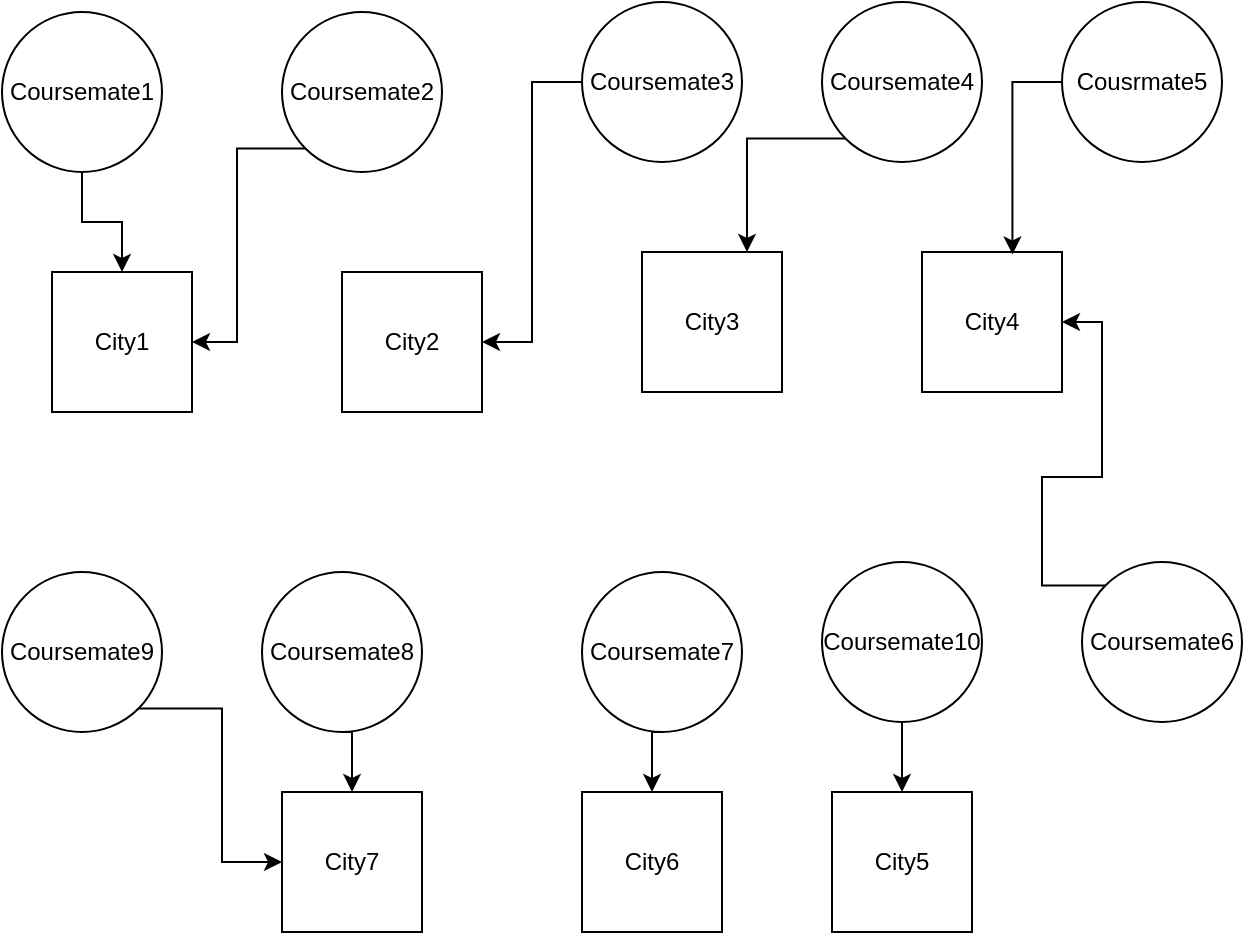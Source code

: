 <mxfile version="24.4.4" type="device" pages="3">
  <diagram name="cities" id="vONN2WbV4worP-fXFHtB">
    <mxGraphModel dx="1050" dy="618" grid="1" gridSize="10" guides="1" tooltips="1" connect="1" arrows="1" fold="1" page="1" pageScale="1" pageWidth="827" pageHeight="1169" math="0" shadow="0">
      <root>
        <mxCell id="0" />
        <mxCell id="1" parent="0" />
        <mxCell id="1RnMHLeXBQuDwbI-Tmk2-1" style="edgeStyle=orthogonalEdgeStyle;rounded=0;orthogonalLoop=1;jettySize=auto;html=1;exitX=0.5;exitY=1;exitDx=0;exitDy=0;entryX=0.5;entryY=0;entryDx=0;entryDy=0;" edge="1" parent="1" source="a0KcNTK2wqsa43Ha6C7Q-1" target="a0KcNTK2wqsa43Ha6C7Q-11">
          <mxGeometry relative="1" as="geometry" />
        </mxCell>
        <mxCell id="a0KcNTK2wqsa43Ha6C7Q-1" value="Coursemate1" style="ellipse;whiteSpace=wrap;html=1;aspect=fixed;" parent="1" vertex="1">
          <mxGeometry x="20" y="80" width="80" height="80" as="geometry" />
        </mxCell>
        <mxCell id="1RnMHLeXBQuDwbI-Tmk2-4" style="edgeStyle=orthogonalEdgeStyle;rounded=0;orthogonalLoop=1;jettySize=auto;html=1;exitX=0;exitY=0.5;exitDx=0;exitDy=0;entryX=1;entryY=0.5;entryDx=0;entryDy=0;" edge="1" parent="1" source="a0KcNTK2wqsa43Ha6C7Q-2" target="a0KcNTK2wqsa43Ha6C7Q-13">
          <mxGeometry relative="1" as="geometry" />
        </mxCell>
        <mxCell id="a0KcNTK2wqsa43Ha6C7Q-2" value="Coursemate3" style="ellipse;whiteSpace=wrap;html=1;aspect=fixed;" parent="1" vertex="1">
          <mxGeometry x="310" y="75" width="80" height="80" as="geometry" />
        </mxCell>
        <mxCell id="1RnMHLeXBQuDwbI-Tmk2-2" style="edgeStyle=orthogonalEdgeStyle;rounded=0;orthogonalLoop=1;jettySize=auto;html=1;exitX=0;exitY=1;exitDx=0;exitDy=0;entryX=1;entryY=0.5;entryDx=0;entryDy=0;" edge="1" parent="1" source="a0KcNTK2wqsa43Ha6C7Q-3" target="a0KcNTK2wqsa43Ha6C7Q-11">
          <mxGeometry relative="1" as="geometry" />
        </mxCell>
        <mxCell id="a0KcNTK2wqsa43Ha6C7Q-3" value="Coursemate2" style="ellipse;whiteSpace=wrap;html=1;aspect=fixed;" parent="1" vertex="1">
          <mxGeometry x="160" y="80" width="80" height="80" as="geometry" />
        </mxCell>
        <mxCell id="1RnMHLeXBQuDwbI-Tmk2-9" style="edgeStyle=orthogonalEdgeStyle;rounded=0;orthogonalLoop=1;jettySize=auto;html=1;exitX=0.5;exitY=1;exitDx=0;exitDy=0;entryX=0.5;entryY=0;entryDx=0;entryDy=0;" edge="1" parent="1" source="a0KcNTK2wqsa43Ha6C7Q-4" target="a0KcNTK2wqsa43Ha6C7Q-12">
          <mxGeometry relative="1" as="geometry" />
        </mxCell>
        <mxCell id="a0KcNTK2wqsa43Ha6C7Q-4" value="Coursemate7" style="ellipse;whiteSpace=wrap;html=1;aspect=fixed;" parent="1" vertex="1">
          <mxGeometry x="310" y="360" width="80" height="80" as="geometry" />
        </mxCell>
        <mxCell id="1RnMHLeXBQuDwbI-Tmk2-5" style="edgeStyle=orthogonalEdgeStyle;rounded=0;orthogonalLoop=1;jettySize=auto;html=1;exitX=0;exitY=1;exitDx=0;exitDy=0;entryX=0.75;entryY=0;entryDx=0;entryDy=0;" edge="1" parent="1" source="a0KcNTK2wqsa43Ha6C7Q-5" target="a0KcNTK2wqsa43Ha6C7Q-19">
          <mxGeometry relative="1" as="geometry" />
        </mxCell>
        <mxCell id="a0KcNTK2wqsa43Ha6C7Q-5" value="Coursemate4" style="ellipse;whiteSpace=wrap;html=1;aspect=fixed;" parent="1" vertex="1">
          <mxGeometry x="430" y="75" width="80" height="80" as="geometry" />
        </mxCell>
        <mxCell id="1RnMHLeXBQuDwbI-Tmk2-10" style="edgeStyle=orthogonalEdgeStyle;rounded=0;orthogonalLoop=1;jettySize=auto;html=1;exitX=0.5;exitY=1;exitDx=0;exitDy=0;entryX=0.5;entryY=0;entryDx=0;entryDy=0;" edge="1" parent="1" source="a0KcNTK2wqsa43Ha6C7Q-6" target="a0KcNTK2wqsa43Ha6C7Q-18">
          <mxGeometry relative="1" as="geometry" />
        </mxCell>
        <mxCell id="a0KcNTK2wqsa43Ha6C7Q-6" value="Coursemate8" style="ellipse;whiteSpace=wrap;html=1;aspect=fixed;" parent="1" vertex="1">
          <mxGeometry x="150" y="360" width="80" height="80" as="geometry" />
        </mxCell>
        <mxCell id="1RnMHLeXBQuDwbI-Tmk2-7" style="edgeStyle=orthogonalEdgeStyle;rounded=0;orthogonalLoop=1;jettySize=auto;html=1;exitX=0;exitY=0;exitDx=0;exitDy=0;entryX=1;entryY=0.5;entryDx=0;entryDy=0;" edge="1" parent="1" source="a0KcNTK2wqsa43Ha6C7Q-7" target="a0KcNTK2wqsa43Ha6C7Q-20">
          <mxGeometry relative="1" as="geometry" />
        </mxCell>
        <mxCell id="a0KcNTK2wqsa43Ha6C7Q-7" value="Coursemate6" style="ellipse;whiteSpace=wrap;html=1;aspect=fixed;" parent="1" vertex="1">
          <mxGeometry x="560" y="355" width="80" height="80" as="geometry" />
        </mxCell>
        <mxCell id="a0KcNTK2wqsa43Ha6C7Q-8" value="Cousrmate5" style="ellipse;whiteSpace=wrap;html=1;aspect=fixed;" parent="1" vertex="1">
          <mxGeometry x="550" y="75" width="80" height="80" as="geometry" />
        </mxCell>
        <mxCell id="1RnMHLeXBQuDwbI-Tmk2-8" style="edgeStyle=orthogonalEdgeStyle;rounded=0;orthogonalLoop=1;jettySize=auto;html=1;exitX=0.5;exitY=1;exitDx=0;exitDy=0;entryX=0.5;entryY=0;entryDx=0;entryDy=0;" edge="1" parent="1" source="a0KcNTK2wqsa43Ha6C7Q-9" target="a0KcNTK2wqsa43Ha6C7Q-14">
          <mxGeometry relative="1" as="geometry" />
        </mxCell>
        <mxCell id="a0KcNTK2wqsa43Ha6C7Q-9" value="Coursemate10" style="ellipse;whiteSpace=wrap;html=1;aspect=fixed;" parent="1" vertex="1">
          <mxGeometry x="430" y="355" width="80" height="80" as="geometry" />
        </mxCell>
        <mxCell id="1RnMHLeXBQuDwbI-Tmk2-11" style="edgeStyle=orthogonalEdgeStyle;rounded=0;orthogonalLoop=1;jettySize=auto;html=1;exitX=1;exitY=1;exitDx=0;exitDy=0;entryX=0;entryY=0.5;entryDx=0;entryDy=0;" edge="1" parent="1" source="a0KcNTK2wqsa43Ha6C7Q-10" target="a0KcNTK2wqsa43Ha6C7Q-18">
          <mxGeometry relative="1" as="geometry" />
        </mxCell>
        <mxCell id="a0KcNTK2wqsa43Ha6C7Q-10" value="Coursemate9" style="ellipse;whiteSpace=wrap;html=1;aspect=fixed;" parent="1" vertex="1">
          <mxGeometry x="20" y="360" width="80" height="80" as="geometry" />
        </mxCell>
        <mxCell id="a0KcNTK2wqsa43Ha6C7Q-11" value="City1" style="whiteSpace=wrap;html=1;aspect=fixed;" parent="1" vertex="1">
          <mxGeometry x="45" y="210" width="70" height="70" as="geometry" />
        </mxCell>
        <mxCell id="a0KcNTK2wqsa43Ha6C7Q-12" value="City6" style="whiteSpace=wrap;html=1;aspect=fixed;" parent="1" vertex="1">
          <mxGeometry x="310" y="470" width="70" height="70" as="geometry" />
        </mxCell>
        <mxCell id="a0KcNTK2wqsa43Ha6C7Q-13" value="City2" style="whiteSpace=wrap;html=1;aspect=fixed;" parent="1" vertex="1">
          <mxGeometry x="190" y="210" width="70" height="70" as="geometry" />
        </mxCell>
        <mxCell id="a0KcNTK2wqsa43Ha6C7Q-14" value="City5" style="whiteSpace=wrap;html=1;aspect=fixed;" parent="1" vertex="1">
          <mxGeometry x="435" y="470" width="70" height="70" as="geometry" />
        </mxCell>
        <mxCell id="a0KcNTK2wqsa43Ha6C7Q-18" value="City7" style="whiteSpace=wrap;html=1;aspect=fixed;" parent="1" vertex="1">
          <mxGeometry x="160" y="470" width="70" height="70" as="geometry" />
        </mxCell>
        <mxCell id="a0KcNTK2wqsa43Ha6C7Q-19" value="City3" style="whiteSpace=wrap;html=1;aspect=fixed;" parent="1" vertex="1">
          <mxGeometry x="340" y="200" width="70" height="70" as="geometry" />
        </mxCell>
        <mxCell id="a0KcNTK2wqsa43Ha6C7Q-20" value="City4" style="whiteSpace=wrap;html=1;aspect=fixed;" parent="1" vertex="1">
          <mxGeometry x="480" y="200" width="70" height="70" as="geometry" />
        </mxCell>
        <mxCell id="1RnMHLeXBQuDwbI-Tmk2-6" style="edgeStyle=orthogonalEdgeStyle;rounded=0;orthogonalLoop=1;jettySize=auto;html=1;exitX=0;exitY=0.5;exitDx=0;exitDy=0;entryX=0.646;entryY=0.017;entryDx=0;entryDy=0;entryPerimeter=0;" edge="1" parent="1" source="a0KcNTK2wqsa43Ha6C7Q-8" target="a0KcNTK2wqsa43Ha6C7Q-20">
          <mxGeometry relative="1" as="geometry" />
        </mxCell>
      </root>
    </mxGraphModel>
  </diagram>
  <diagram id="D7gWRcKSGefrvS7XhVl0" name="RecommendedSubjects">
    <mxGraphModel dx="1050" dy="618" grid="1" gridSize="10" guides="1" tooltips="1" connect="1" arrows="1" fold="1" page="1" pageScale="1" pageWidth="827" pageHeight="1169" math="0" shadow="0">
      <root>
        <mxCell id="0" />
        <mxCell id="1" parent="0" />
        <mxCell id="je8xMmJNYBAlvLQhgqtf-9" style="edgeStyle=orthogonalEdgeStyle;rounded=0;orthogonalLoop=1;jettySize=auto;html=1;exitX=0.5;exitY=0;exitDx=0;exitDy=0;entryX=0.5;entryY=1;entryDx=0;entryDy=0;" edge="1" parent="1" source="6d2czBtYlsatYLavSbvK-2" target="6d2czBtYlsatYLavSbvK-15">
          <mxGeometry relative="1" as="geometry" />
        </mxCell>
        <mxCell id="6d2czBtYlsatYLavSbvK-2" value="Corusemate10" style="ellipse;whiteSpace=wrap;html=1;aspect=fixed;" parent="1" vertex="1">
          <mxGeometry x="45" y="440" width="80" height="80" as="geometry" />
        </mxCell>
        <mxCell id="je8xMmJNYBAlvLQhgqtf-7" style="edgeStyle=orthogonalEdgeStyle;rounded=0;orthogonalLoop=1;jettySize=auto;html=1;exitX=0.5;exitY=0;exitDx=0;exitDy=0;entryX=0.5;entryY=1;entryDx=0;entryDy=0;" edge="1" parent="1" source="6d2czBtYlsatYLavSbvK-3" target="6d2czBtYlsatYLavSbvK-16">
          <mxGeometry relative="1" as="geometry" />
        </mxCell>
        <mxCell id="6d2czBtYlsatYLavSbvK-3" value="Coursemate9" style="ellipse;whiteSpace=wrap;html=1;aspect=fixed;" parent="1" vertex="1">
          <mxGeometry x="160" y="420" width="80" height="80" as="geometry" />
        </mxCell>
        <mxCell id="je8xMmJNYBAlvLQhgqtf-14" style="edgeStyle=orthogonalEdgeStyle;rounded=0;orthogonalLoop=1;jettySize=auto;html=1;exitX=0.5;exitY=0;exitDx=0;exitDy=0;entryX=0.75;entryY=1;entryDx=0;entryDy=0;" edge="1" parent="1" source="6d2czBtYlsatYLavSbvK-4" target="6d2czBtYlsatYLavSbvK-17">
          <mxGeometry relative="1" as="geometry" />
        </mxCell>
        <mxCell id="6d2czBtYlsatYLavSbvK-4" value="Coursemate8" style="ellipse;whiteSpace=wrap;html=1;aspect=fixed;" parent="1" vertex="1">
          <mxGeometry x="280" y="470" width="80" height="80" as="geometry" />
        </mxCell>
        <mxCell id="je8xMmJNYBAlvLQhgqtf-11" style="edgeStyle=orthogonalEdgeStyle;rounded=0;orthogonalLoop=1;jettySize=auto;html=1;exitX=0.5;exitY=0;exitDx=0;exitDy=0;entryX=0.75;entryY=1;entryDx=0;entryDy=0;" edge="1" parent="1" source="6d2czBtYlsatYLavSbvK-5" target="6d2czBtYlsatYLavSbvK-15">
          <mxGeometry relative="1" as="geometry" />
        </mxCell>
        <mxCell id="6d2czBtYlsatYLavSbvK-5" value="Coursemate7" style="ellipse;whiteSpace=wrap;html=1;aspect=fixed;" parent="1" vertex="1">
          <mxGeometry x="400" y="450" width="80" height="80" as="geometry" />
        </mxCell>
        <mxCell id="je8xMmJNYBAlvLQhgqtf-12" style="edgeStyle=orthogonalEdgeStyle;rounded=0;orthogonalLoop=1;jettySize=auto;html=1;exitX=0.5;exitY=0;exitDx=0;exitDy=0;entryX=0.5;entryY=1;entryDx=0;entryDy=0;" edge="1" parent="1" source="6d2czBtYlsatYLavSbvK-6" target="6d2czBtYlsatYLavSbvK-14">
          <mxGeometry relative="1" as="geometry" />
        </mxCell>
        <mxCell id="6d2czBtYlsatYLavSbvK-6" value="Coursemate6" style="ellipse;whiteSpace=wrap;html=1;aspect=fixed;" parent="1" vertex="1">
          <mxGeometry x="510" y="440" width="80" height="80" as="geometry" />
        </mxCell>
        <mxCell id="je8xMmJNYBAlvLQhgqtf-13" style="edgeStyle=orthogonalEdgeStyle;rounded=0;orthogonalLoop=1;jettySize=auto;html=1;exitX=0.5;exitY=1;exitDx=0;exitDy=0;entryX=0.5;entryY=0;entryDx=0;entryDy=0;" edge="1" parent="1" source="6d2czBtYlsatYLavSbvK-7" target="6d2czBtYlsatYLavSbvK-14">
          <mxGeometry relative="1" as="geometry" />
        </mxCell>
        <mxCell id="6d2czBtYlsatYLavSbvK-7" value="Coursemate5" style="ellipse;whiteSpace=wrap;html=1;aspect=fixed;" parent="1" vertex="1">
          <mxGeometry x="510" y="30" width="80" height="80" as="geometry" />
        </mxCell>
        <mxCell id="6d2czBtYlsatYLavSbvK-8" value="Coursemate4" style="ellipse;whiteSpace=wrap;html=1;aspect=fixed;" parent="1" vertex="1">
          <mxGeometry x="400" y="30" width="80" height="80" as="geometry" />
        </mxCell>
        <mxCell id="je8xMmJNYBAlvLQhgqtf-5" style="edgeStyle=orthogonalEdgeStyle;rounded=0;orthogonalLoop=1;jettySize=auto;html=1;exitX=0;exitY=1;exitDx=0;exitDy=0;entryX=1;entryY=0.25;entryDx=0;entryDy=0;" edge="1" parent="1" source="6d2czBtYlsatYLavSbvK-9" target="6d2czBtYlsatYLavSbvK-17">
          <mxGeometry relative="1" as="geometry" />
        </mxCell>
        <mxCell id="6d2czBtYlsatYLavSbvK-9" value="Coursemate3" style="ellipse;whiteSpace=wrap;html=1;aspect=fixed;" parent="1" vertex="1">
          <mxGeometry x="290" y="30" width="80" height="80" as="geometry" />
        </mxCell>
        <mxCell id="je8xMmJNYBAlvLQhgqtf-4" style="edgeStyle=orthogonalEdgeStyle;rounded=0;orthogonalLoop=1;jettySize=auto;html=1;exitX=0.5;exitY=1;exitDx=0;exitDy=0;entryX=0.5;entryY=0;entryDx=0;entryDy=0;" edge="1" parent="1" source="6d2czBtYlsatYLavSbvK-10" target="6d2czBtYlsatYLavSbvK-17">
          <mxGeometry relative="1" as="geometry" />
        </mxCell>
        <mxCell id="6d2czBtYlsatYLavSbvK-10" value="Coursemate2" style="ellipse;whiteSpace=wrap;html=1;aspect=fixed;" parent="1" vertex="1">
          <mxGeometry x="170" y="30" width="80" height="80" as="geometry" />
        </mxCell>
        <mxCell id="je8xMmJNYBAlvLQhgqtf-3" style="edgeStyle=orthogonalEdgeStyle;rounded=0;orthogonalLoop=1;jettySize=auto;html=1;exitX=0.5;exitY=1;exitDx=0;exitDy=0;entryX=0.75;entryY=0;entryDx=0;entryDy=0;" edge="1" parent="1" source="6d2czBtYlsatYLavSbvK-11" target="6d2czBtYlsatYLavSbvK-18">
          <mxGeometry relative="1" as="geometry" />
        </mxCell>
        <mxCell id="6d2czBtYlsatYLavSbvK-11" value="Coursemate1" style="ellipse;whiteSpace=wrap;html=1;aspect=fixed;" parent="1" vertex="1">
          <mxGeometry x="50" y="30" width="80" height="80" as="geometry" />
        </mxCell>
        <mxCell id="6d2czBtYlsatYLavSbvK-14" value="subject5" style="whiteSpace=wrap;html=1;aspect=fixed;" parent="1" vertex="1">
          <mxGeometry x="530" y="250" width="70" height="70" as="geometry" />
        </mxCell>
        <mxCell id="6d2czBtYlsatYLavSbvK-15" value="subject4" style="whiteSpace=wrap;html=1;aspect=fixed;" parent="1" vertex="1">
          <mxGeometry x="410" y="250" width="70" height="70" as="geometry" />
        </mxCell>
        <mxCell id="6d2czBtYlsatYLavSbvK-16" value="subject3" style="whiteSpace=wrap;html=1;aspect=fixed;" parent="1" vertex="1">
          <mxGeometry x="290" y="250" width="70" height="70" as="geometry" />
        </mxCell>
        <mxCell id="6d2czBtYlsatYLavSbvK-17" value="subject2" style="whiteSpace=wrap;html=1;aspect=fixed;" parent="1" vertex="1">
          <mxGeometry x="170" y="250" width="70" height="70" as="geometry" />
        </mxCell>
        <mxCell id="6d2czBtYlsatYLavSbvK-18" value="subject1" style="whiteSpace=wrap;html=1;aspect=fixed;" parent="1" vertex="1">
          <mxGeometry x="50" y="250" width="70" height="70" as="geometry" />
        </mxCell>
        <mxCell id="je8xMmJNYBAlvLQhgqtf-6" style="edgeStyle=orthogonalEdgeStyle;rounded=0;orthogonalLoop=1;jettySize=auto;html=1;exitX=0.5;exitY=1;exitDx=0;exitDy=0;entryX=0.663;entryY=-0.046;entryDx=0;entryDy=0;entryPerimeter=0;" edge="1" parent="1" source="6d2czBtYlsatYLavSbvK-8" target="6d2czBtYlsatYLavSbvK-16">
          <mxGeometry relative="1" as="geometry" />
        </mxCell>
      </root>
    </mxGraphModel>
  </diagram>
  <diagram id="OUnAhpDD4unyXmvYHz1U" name="friends">
    <mxGraphModel dx="1050" dy="618" grid="1" gridSize="10" guides="1" tooltips="1" connect="1" arrows="1" fold="1" page="1" pageScale="1" pageWidth="827" pageHeight="1169" math="0" shadow="0">
      <root>
        <mxCell id="0" />
        <mxCell id="1" parent="0" />
        <mxCell id="TaCS8i-yWStj-L1oYsh0-1" value="classmate1" style="ellipse;whiteSpace=wrap;html=1;aspect=fixed;" parent="1" vertex="1">
          <mxGeometry x="50" y="70" width="80" height="80" as="geometry" />
        </mxCell>
        <mxCell id="TaCS8i-yWStj-L1oYsh0-2" value="classmate2" style="ellipse;whiteSpace=wrap;html=1;aspect=fixed;" parent="1" vertex="1">
          <mxGeometry x="170" y="70" width="80" height="80" as="geometry" />
        </mxCell>
        <mxCell id="TaCS8i-yWStj-L1oYsh0-4" value="classmate10" style="ellipse;whiteSpace=wrap;html=1;aspect=fixed;" parent="1" vertex="1">
          <mxGeometry x="520" y="280" width="80" height="80" as="geometry" />
        </mxCell>
        <mxCell id="TaCS8i-yWStj-L1oYsh0-5" value="classmate9" style="ellipse;whiteSpace=wrap;html=1;aspect=fixed;" parent="1" vertex="1">
          <mxGeometry x="400" y="280" width="80" height="80" as="geometry" />
        </mxCell>
        <mxCell id="TaCS8i-yWStj-L1oYsh0-6" value="classmate8" style="ellipse;whiteSpace=wrap;html=1;aspect=fixed;" parent="1" vertex="1">
          <mxGeometry x="280" y="280" width="80" height="80" as="geometry" />
        </mxCell>
        <mxCell id="TaCS8i-yWStj-L1oYsh0-7" value="classmate7" style="ellipse;whiteSpace=wrap;html=1;aspect=fixed;" parent="1" vertex="1">
          <mxGeometry x="160" y="280" width="80" height="80" as="geometry" />
        </mxCell>
        <mxCell id="TaCS8i-yWStj-L1oYsh0-8" value="classmate6" style="ellipse;whiteSpace=wrap;html=1;aspect=fixed;" parent="1" vertex="1">
          <mxGeometry x="50" y="280" width="80" height="80" as="geometry" />
        </mxCell>
        <mxCell id="TaCS8i-yWStj-L1oYsh0-9" value="classmate5" style="ellipse;whiteSpace=wrap;html=1;aspect=fixed;" parent="1" vertex="1">
          <mxGeometry x="520" y="70" width="80" height="80" as="geometry" />
        </mxCell>
        <mxCell id="TaCS8i-yWStj-L1oYsh0-10" value="classmate4" style="ellipse;whiteSpace=wrap;html=1;aspect=fixed;" parent="1" vertex="1">
          <mxGeometry x="400" y="70" width="80" height="80" as="geometry" />
        </mxCell>
        <mxCell id="TaCS8i-yWStj-L1oYsh0-11" value="classmate3" style="ellipse;whiteSpace=wrap;html=1;aspect=fixed;" parent="1" vertex="1">
          <mxGeometry x="280" y="70" width="80" height="80" as="geometry" />
        </mxCell>
      </root>
    </mxGraphModel>
  </diagram>
</mxfile>
